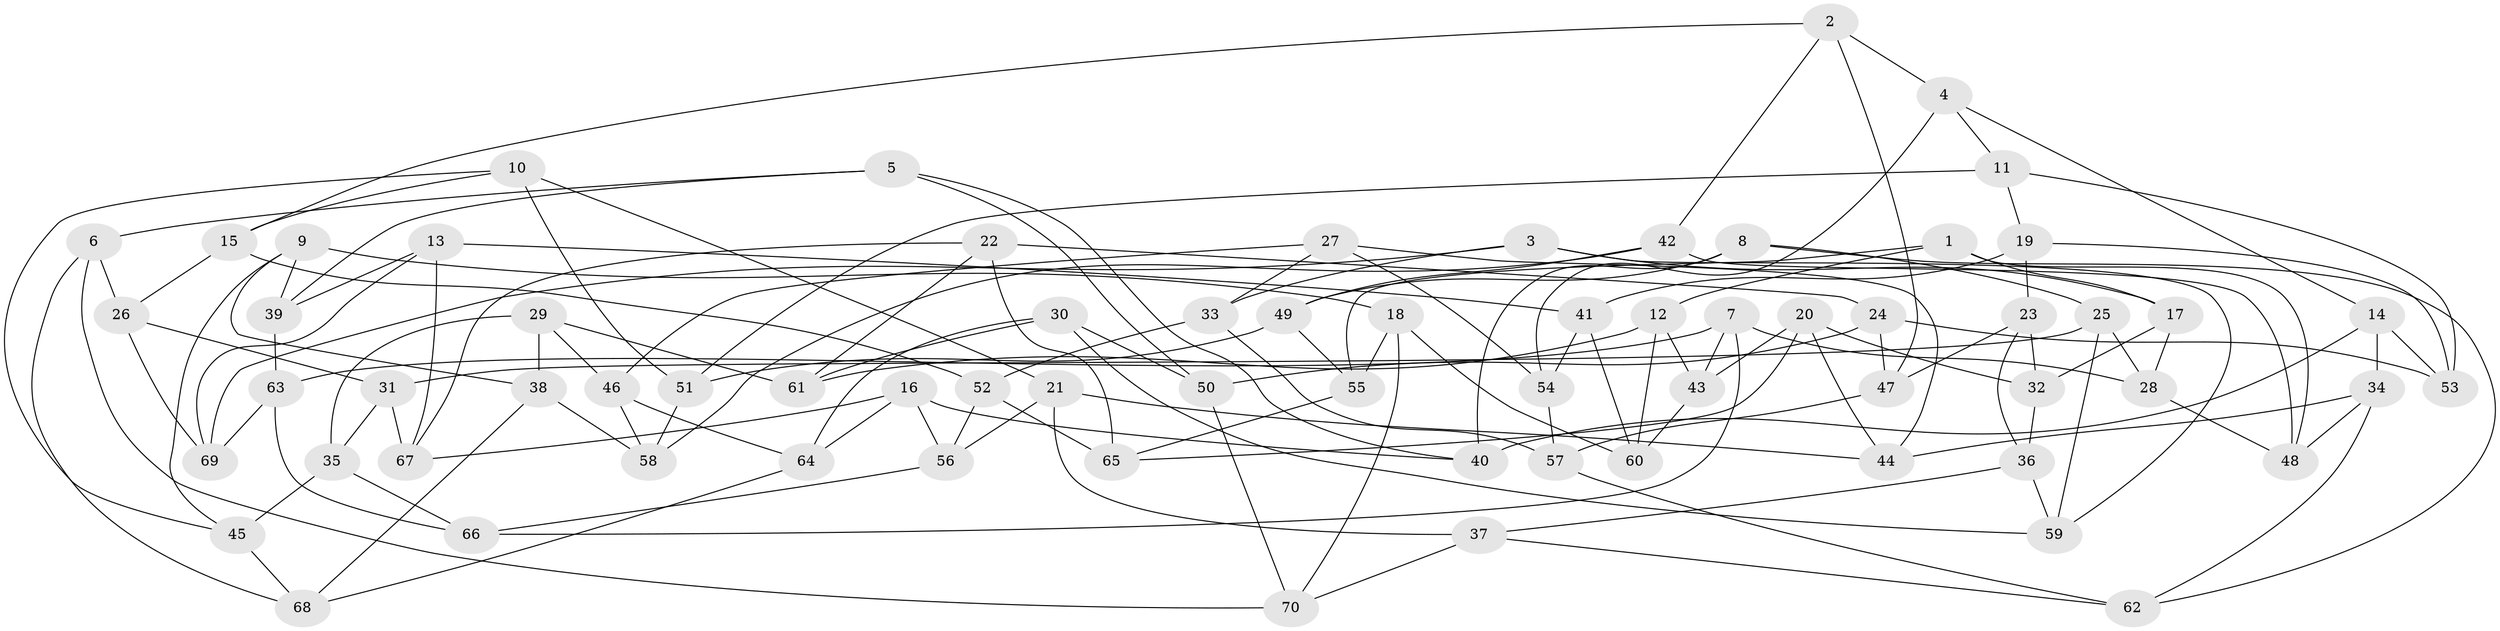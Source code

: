// Generated by graph-tools (version 1.1) at 2025/58/03/09/25 04:58:06]
// undirected, 70 vertices, 140 edges
graph export_dot {
graph [start="1"]
  node [color=gray90,style=filled];
  1;
  2;
  3;
  4;
  5;
  6;
  7;
  8;
  9;
  10;
  11;
  12;
  13;
  14;
  15;
  16;
  17;
  18;
  19;
  20;
  21;
  22;
  23;
  24;
  25;
  26;
  27;
  28;
  29;
  30;
  31;
  32;
  33;
  34;
  35;
  36;
  37;
  38;
  39;
  40;
  41;
  42;
  43;
  44;
  45;
  46;
  47;
  48;
  49;
  50;
  51;
  52;
  53;
  54;
  55;
  56;
  57;
  58;
  59;
  60;
  61;
  62;
  63;
  64;
  65;
  66;
  67;
  68;
  69;
  70;
  1 -- 48;
  1 -- 55;
  1 -- 12;
  1 -- 17;
  2 -- 47;
  2 -- 4;
  2 -- 15;
  2 -- 42;
  3 -- 59;
  3 -- 69;
  3 -- 33;
  3 -- 17;
  4 -- 14;
  4 -- 11;
  4 -- 54;
  5 -- 6;
  5 -- 40;
  5 -- 50;
  5 -- 39;
  6 -- 70;
  6 -- 26;
  6 -- 68;
  7 -- 43;
  7 -- 28;
  7 -- 63;
  7 -- 66;
  8 -- 62;
  8 -- 49;
  8 -- 25;
  8 -- 40;
  9 -- 18;
  9 -- 45;
  9 -- 38;
  9 -- 39;
  10 -- 15;
  10 -- 45;
  10 -- 51;
  10 -- 21;
  11 -- 53;
  11 -- 51;
  11 -- 19;
  12 -- 60;
  12 -- 43;
  12 -- 61;
  13 -- 39;
  13 -- 67;
  13 -- 41;
  13 -- 69;
  14 -- 34;
  14 -- 53;
  14 -- 40;
  15 -- 26;
  15 -- 52;
  16 -- 67;
  16 -- 64;
  16 -- 56;
  16 -- 40;
  17 -- 28;
  17 -- 32;
  18 -- 55;
  18 -- 70;
  18 -- 60;
  19 -- 53;
  19 -- 41;
  19 -- 23;
  20 -- 43;
  20 -- 65;
  20 -- 32;
  20 -- 44;
  21 -- 37;
  21 -- 44;
  21 -- 56;
  22 -- 67;
  22 -- 65;
  22 -- 24;
  22 -- 61;
  23 -- 47;
  23 -- 32;
  23 -- 36;
  24 -- 53;
  24 -- 50;
  24 -- 47;
  25 -- 31;
  25 -- 28;
  25 -- 59;
  26 -- 31;
  26 -- 69;
  27 -- 44;
  27 -- 54;
  27 -- 46;
  27 -- 33;
  28 -- 48;
  29 -- 46;
  29 -- 38;
  29 -- 61;
  29 -- 35;
  30 -- 64;
  30 -- 50;
  30 -- 61;
  30 -- 59;
  31 -- 35;
  31 -- 67;
  32 -- 36;
  33 -- 57;
  33 -- 52;
  34 -- 62;
  34 -- 44;
  34 -- 48;
  35 -- 66;
  35 -- 45;
  36 -- 59;
  36 -- 37;
  37 -- 62;
  37 -- 70;
  38 -- 68;
  38 -- 58;
  39 -- 63;
  41 -- 54;
  41 -- 60;
  42 -- 48;
  42 -- 49;
  42 -- 58;
  43 -- 60;
  45 -- 68;
  46 -- 58;
  46 -- 64;
  47 -- 57;
  49 -- 55;
  49 -- 51;
  50 -- 70;
  51 -- 58;
  52 -- 56;
  52 -- 65;
  54 -- 57;
  55 -- 65;
  56 -- 66;
  57 -- 62;
  63 -- 69;
  63 -- 66;
  64 -- 68;
}
